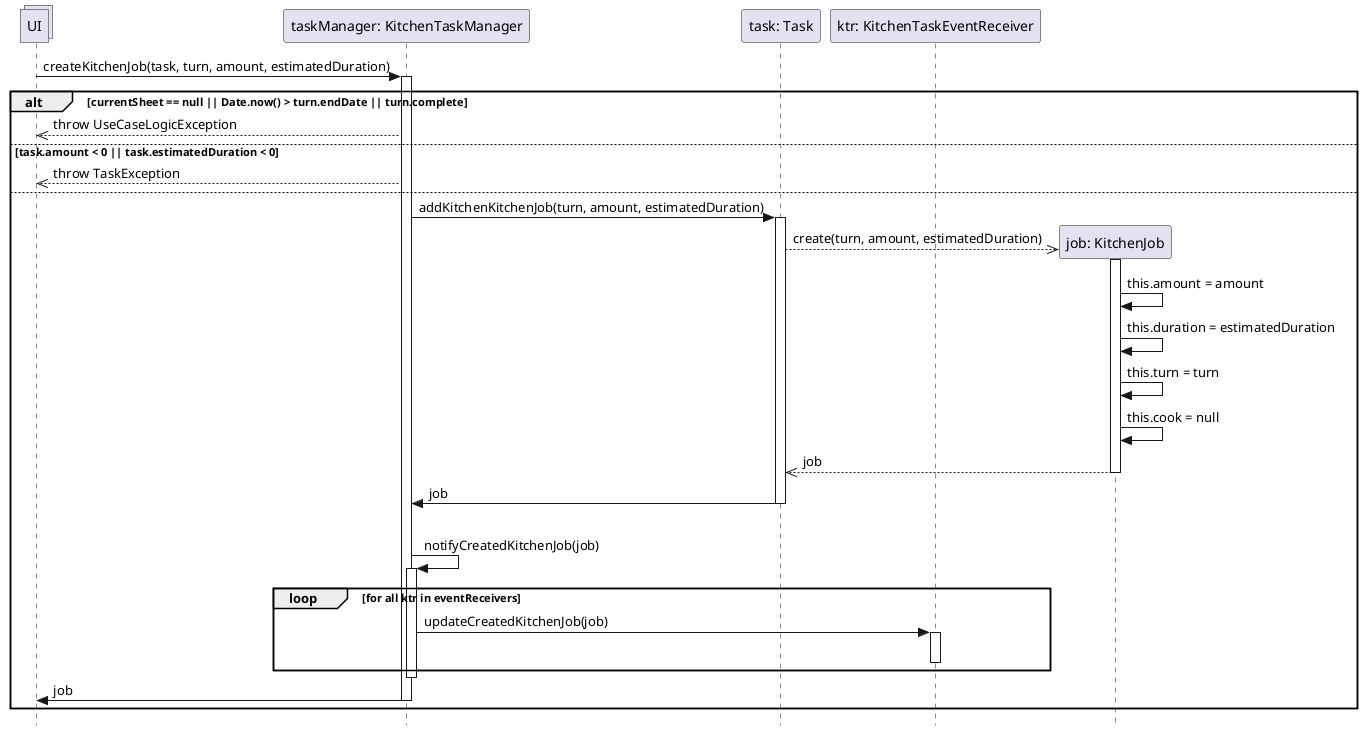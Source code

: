 @startuml Operazione 6
skinparam Style strictuml

collections UI

participant "taskManager: KitchenTaskManager" as tm
UI -> tm: createKitchenJob(task, turn, amount, estimatedDuration)
activate tm

participant "task: Task" as task
participant "ktr: KitchenTaskEventReceiver" as ktr

alt currentSheet == null || Date.now() > turn.endDate || turn.complete
    UI <<-- tm: throw UseCaseLogicException
else task.amount < 0 || task.estimatedDuration < 0
    UI <<-- tm: throw TaskException
else

    tm -> task: addKitchenKitchenJob(turn, amount, estimatedDuration)
    activate task

    participant "job: KitchenJob" as job
    task -->> job**: create(turn, amount, estimatedDuration)

    activate job
        job -> job: this.amount = amount
        job -> job: this.duration = estimatedDuration
        job -> job: this.turn = turn
        job -> job: this.cook = null

    return job

    tm <- task: job
    deactivate task

    |||
    tm -> tm: notifyCreatedKitchenJob(job)
    activate tm
    loop for all ktr in eventReceivers
        tm -> ktr : updateCreatedKitchenJob(job)
        activate ktr
        deactivate ktr
    end
    deactivate tm

    UI <- tm: job
    deactivate tm
    
end

@enduml